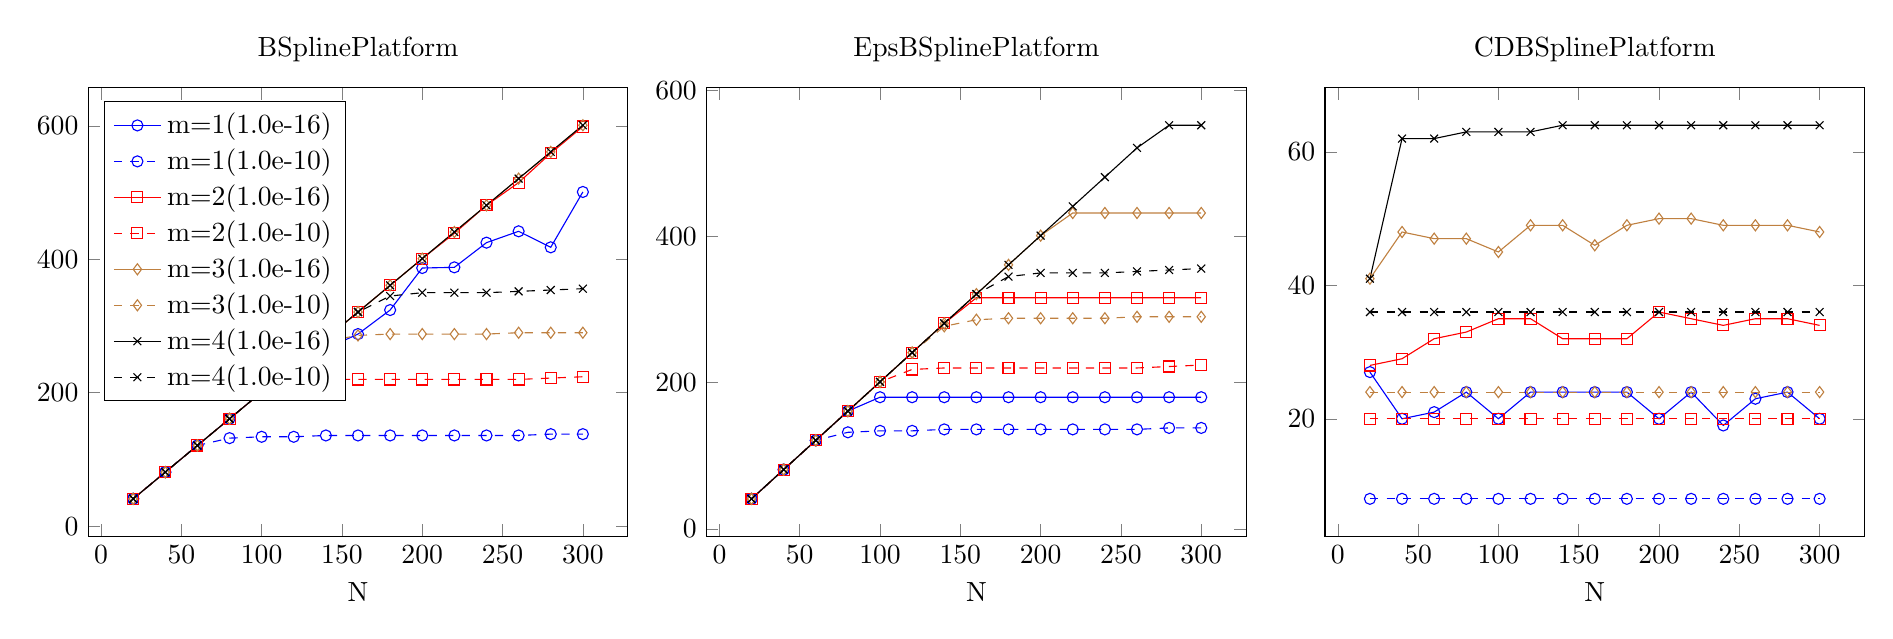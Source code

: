 \begin{tikzpicture}
\begin{groupplot}[group style={group size={3 by 1}}]
    \nextgroupplot[xlabel={N}, legend pos={north west}, title={BSplinePlatform}]
    \addplot[color={blue}, mark={o}, mark options={solid}, solid]
        table[row sep={\\}]
        {
            \\
            20  41  \\
            40  81  \\
            60  121  \\
            80  161  \\
            100  201  \\
            120  229  \\
            140  266  \\
            160  288  \\
            180  324  \\
            200  387  \\
            220  388  \\
            240  425  \\
            260  442  \\
            280  418  \\
            300  501  \\
        }
        ;
    \addlegendentry {m=1(1.0e-16)}
    \addplot[color={blue}, mark={o}, mark options={solid}, dashed]
        table[row sep={\\}]
        {
            \\
            20  41  \\
            40  81  \\
            60  121  \\
            80  132  \\
            100  134  \\
            120  134  \\
            140  136  \\
            160  136  \\
            180  136  \\
            200  136  \\
            220  136  \\
            240  136  \\
            260  136  \\
            280  138  \\
            300  138  \\
        }
        ;
    \addlegendentry {m=1(1.0e-10)}
    \addplot[color={red}, mark={square}, mark options={solid}, solid]
        table[row sep={\\}]
        {
            \\
            20  41  \\
            40  81  \\
            60  121  \\
            80  161  \\
            100  201  \\
            120  241  \\
            140  281  \\
            160  321  \\
            180  361  \\
            200  401  \\
            220  439  \\
            240  481  \\
            260  515  \\
            280  559  \\
            300  599  \\
        }
        ;
    \addlegendentry {m=2(1.0e-16)}
    \addplot[color={red}, mark={square}, mark options={solid}, dashed]
        table[row sep={\\}]
        {
            \\
            20  41  \\
            40  81  \\
            60  121  \\
            80  161  \\
            100  201  \\
            120  218  \\
            140  220  \\
            160  220  \\
            180  220  \\
            200  220  \\
            220  220  \\
            240  220  \\
            260  220  \\
            280  222  \\
            300  224  \\
        }
        ;
    \addlegendentry {m=2(1.0e-10)}
    \addplot[color={brown}, mark={diamond}, mark options={solid}, solid]
        table[row sep={\\}]
        {
            \\
            20  41  \\
            40  81  \\
            60  121  \\
            80  161  \\
            100  201  \\
            120  241  \\
            140  281  \\
            160  321  \\
            180  361  \\
            200  401  \\
            220  441  \\
            240  481  \\
            260  521  \\
            280  561  \\
            300  601  \\
        }
        ;
    \addlegendentry {m=3(1.0e-16)}
    \addplot[color={brown}, mark={diamond}, mark options={solid}, dashed]
        table[row sep={\\}]
        {
            \\
            20  41  \\
            40  81  \\
            60  121  \\
            80  161  \\
            100  201  \\
            120  241  \\
            140  277  \\
            160  286  \\
            180  288  \\
            200  288  \\
            220  288  \\
            240  288  \\
            260  290  \\
            280  290  \\
            300  290  \\
        }
        ;
    \addlegendentry {m=3(1.0e-10)}
    \addplot[color={black}, mark={x}, mark options={solid}, solid]
        table[row sep={\\}]
        {
            \\
            20  41  \\
            40  81  \\
            60  121  \\
            80  161  \\
            100  201  \\
            120  241  \\
            140  281  \\
            160  321  \\
            180  361  \\
            200  401  \\
            220  441  \\
            240  481  \\
            260  521  \\
            280  561  \\
            300  601  \\
        }
        ;
    \addlegendentry {m=4(1.0e-16)}
    \addplot[color={black}, mark={x}, mark options={solid}, dashed]
        table[row sep={\\}]
        {
            \\
            20  41  \\
            40  81  \\
            60  121  \\
            80  161  \\
            100  201  \\
            120  241  \\
            140  281  \\
            160  321  \\
            180  345  \\
            200  350  \\
            220  350  \\
            240  350  \\
            260  352  \\
            280  354  \\
            300  356  \\
        }
        ;
    \addlegendentry {m=4(1.0e-10)}
    \nextgroupplot[xlabel={N}, legend pos={north west}, title={EpsBSplinePlatform}]
    \addplot[color={blue}, mark={o}, mark options={solid}, solid]
        table[row sep={\\}]
        {
            \\
            20  41  \\
            40  81  \\
            60  121  \\
            80  161  \\
            100  180  \\
            120  180  \\
            140  180  \\
            160  180  \\
            180  180  \\
            200  180  \\
            220  180  \\
            240  180  \\
            260  180  \\
            280  180  \\
            300  180  \\
        }
        ;
    \addplot[color={blue}, mark={o}, mark options={solid}, dashed]
        table[row sep={\\}]
        {
            \\
            20  41  \\
            40  81  \\
            60  121  \\
            80  132  \\
            100  134  \\
            120  134  \\
            140  136  \\
            160  136  \\
            180  136  \\
            200  136  \\
            220  136  \\
            240  136  \\
            260  136  \\
            280  138  \\
            300  138  \\
        }
        ;
    \addplot[color={red}, mark={square}, mark options={solid}, solid]
        table[row sep={\\}]
        {
            \\
            20  41  \\
            40  81  \\
            60  121  \\
            80  161  \\
            100  201  \\
            120  241  \\
            140  281  \\
            160  316  \\
            180  316  \\
            200  316  \\
            220  316  \\
            240  316  \\
            260  316  \\
            280  316  \\
            300  316  \\
        }
        ;
    \addplot[color={red}, mark={square}, mark options={solid}, dashed]
        table[row sep={\\}]
        {
            \\
            20  41  \\
            40  81  \\
            60  121  \\
            80  161  \\
            100  201  \\
            120  218  \\
            140  220  \\
            160  220  \\
            180  220  \\
            200  220  \\
            220  220  \\
            240  220  \\
            260  220  \\
            280  222  \\
            300  224  \\
        }
        ;
    \addplot[color={brown}, mark={diamond}, mark options={solid}, solid]
        table[row sep={\\}]
        {
            \\
            20  41  \\
            40  81  \\
            60  121  \\
            80  161  \\
            100  201  \\
            120  241  \\
            140  281  \\
            160  321  \\
            180  361  \\
            200  401  \\
            220  432  \\
            240  432  \\
            260  432  \\
            280  432  \\
            300  432  \\
        }
        ;
    \addplot[color={brown}, mark={diamond}, mark options={solid}, dashed]
        table[row sep={\\}]
        {
            \\
            20  41  \\
            40  81  \\
            60  121  \\
            80  161  \\
            100  201  \\
            120  241  \\
            140  277  \\
            160  286  \\
            180  288  \\
            200  288  \\
            220  288  \\
            240  288  \\
            260  290  \\
            280  290  \\
            300  290  \\
        }
        ;
    \addplot[color={black}, mark={x}, mark options={solid}, solid]
        table[row sep={\\}]
        {
            \\
            20  41  \\
            40  81  \\
            60  121  \\
            80  161  \\
            100  201  \\
            120  241  \\
            140  281  \\
            160  321  \\
            180  361  \\
            200  401  \\
            220  441  \\
            240  481  \\
            260  521  \\
            280  552  \\
            300  552  \\
        }
        ;
    \addplot[color={black}, mark={x}, mark options={solid}, dashed]
        table[row sep={\\}]
        {
            \\
            20  41  \\
            40  81  \\
            60  121  \\
            80  161  \\
            100  201  \\
            120  241  \\
            140  281  \\
            160  321  \\
            180  345  \\
            200  350  \\
            220  350  \\
            240  350  \\
            260  352  \\
            280  354  \\
            300  356  \\
        }
        ;
    \nextgroupplot[xlabel={N}, legend pos={north west}, title={CDBSplinePlatform}]
    \addplot[color={blue}, mark={o}, mark options={solid}, solid]
        table[row sep={\\}]
        {
            \\
            20  27  \\
            40  20  \\
            60  21  \\
            80  24  \\
            100  20  \\
            120  24  \\
            140  24  \\
            160  24  \\
            180  24  \\
            200  20  \\
            220  24  \\
            240  19  \\
            260  23  \\
            280  24  \\
            300  20  \\
        }
        ;
    \addplot[color={blue}, mark={o}, mark options={solid}, dashed]
        table[row sep={\\}]
        {
            \\
            20  8  \\
            40  8  \\
            60  8  \\
            80  8  \\
            100  8  \\
            120  8  \\
            140  8  \\
            160  8  \\
            180  8  \\
            200  8  \\
            220  8  \\
            240  8  \\
            260  8  \\
            280  8  \\
            300  8  \\
        }
        ;
    \addplot[color={red}, mark={square}, mark options={solid}, solid]
        table[row sep={\\}]
        {
            \\
            20  28  \\
            40  29  \\
            60  32  \\
            80  33  \\
            100  35  \\
            120  35  \\
            140  32  \\
            160  32  \\
            180  32  \\
            200  36  \\
            220  35  \\
            240  34  \\
            260  35  \\
            280  35  \\
            300  34  \\
        }
        ;
    \addplot[color={red}, mark={square}, mark options={solid}, dashed]
        table[row sep={\\}]
        {
            \\
            20  20  \\
            40  20  \\
            60  20  \\
            80  20  \\
            100  20  \\
            120  20  \\
            140  20  \\
            160  20  \\
            180  20  \\
            200  20  \\
            220  20  \\
            240  20  \\
            260  20  \\
            280  20  \\
            300  20  \\
        }
        ;
    \addplot[color={brown}, mark={diamond}, mark options={solid}, solid]
        table[row sep={\\}]
        {
            \\
            20  41  \\
            40  48  \\
            60  47  \\
            80  47  \\
            100  45  \\
            120  49  \\
            140  49  \\
            160  46  \\
            180  49  \\
            200  50  \\
            220  50  \\
            240  49  \\
            260  49  \\
            280  49  \\
            300  48  \\
        }
        ;
    \addplot[color={brown}, mark={diamond}, mark options={solid}, dashed]
        table[row sep={\\}]
        {
            \\
            20  24  \\
            40  24  \\
            60  24  \\
            80  24  \\
            100  24  \\
            120  24  \\
            140  24  \\
            160  24  \\
            180  24  \\
            200  24  \\
            220  24  \\
            240  24  \\
            260  24  \\
            280  24  \\
            300  24  \\
        }
        ;
    \addplot[color={black}, mark={x}, mark options={solid}, solid]
        table[row sep={\\}]
        {
            \\
            20  41  \\
            40  62  \\
            60  62  \\
            80  63  \\
            100  63  \\
            120  63  \\
            140  64  \\
            160  64  \\
            180  64  \\
            200  64  \\
            220  64  \\
            240  64  \\
            260  64  \\
            280  64  \\
            300  64  \\
        }
        ;
    \addplot[color={black}, mark={x}, mark options={solid}, dashed]
        table[row sep={\\}]
        {
            \\
            20  36  \\
            40  36  \\
            60  36  \\
            80  36  \\
            100  36  \\
            120  36  \\
            140  36  \\
            160  36  \\
            180  36  \\
            200  36  \\
            220  36  \\
            240  36  \\
            260  36  \\
            280  36  \\
            300  36  \\
        }
        ;
\end{groupplot}
\end{tikzpicture}
